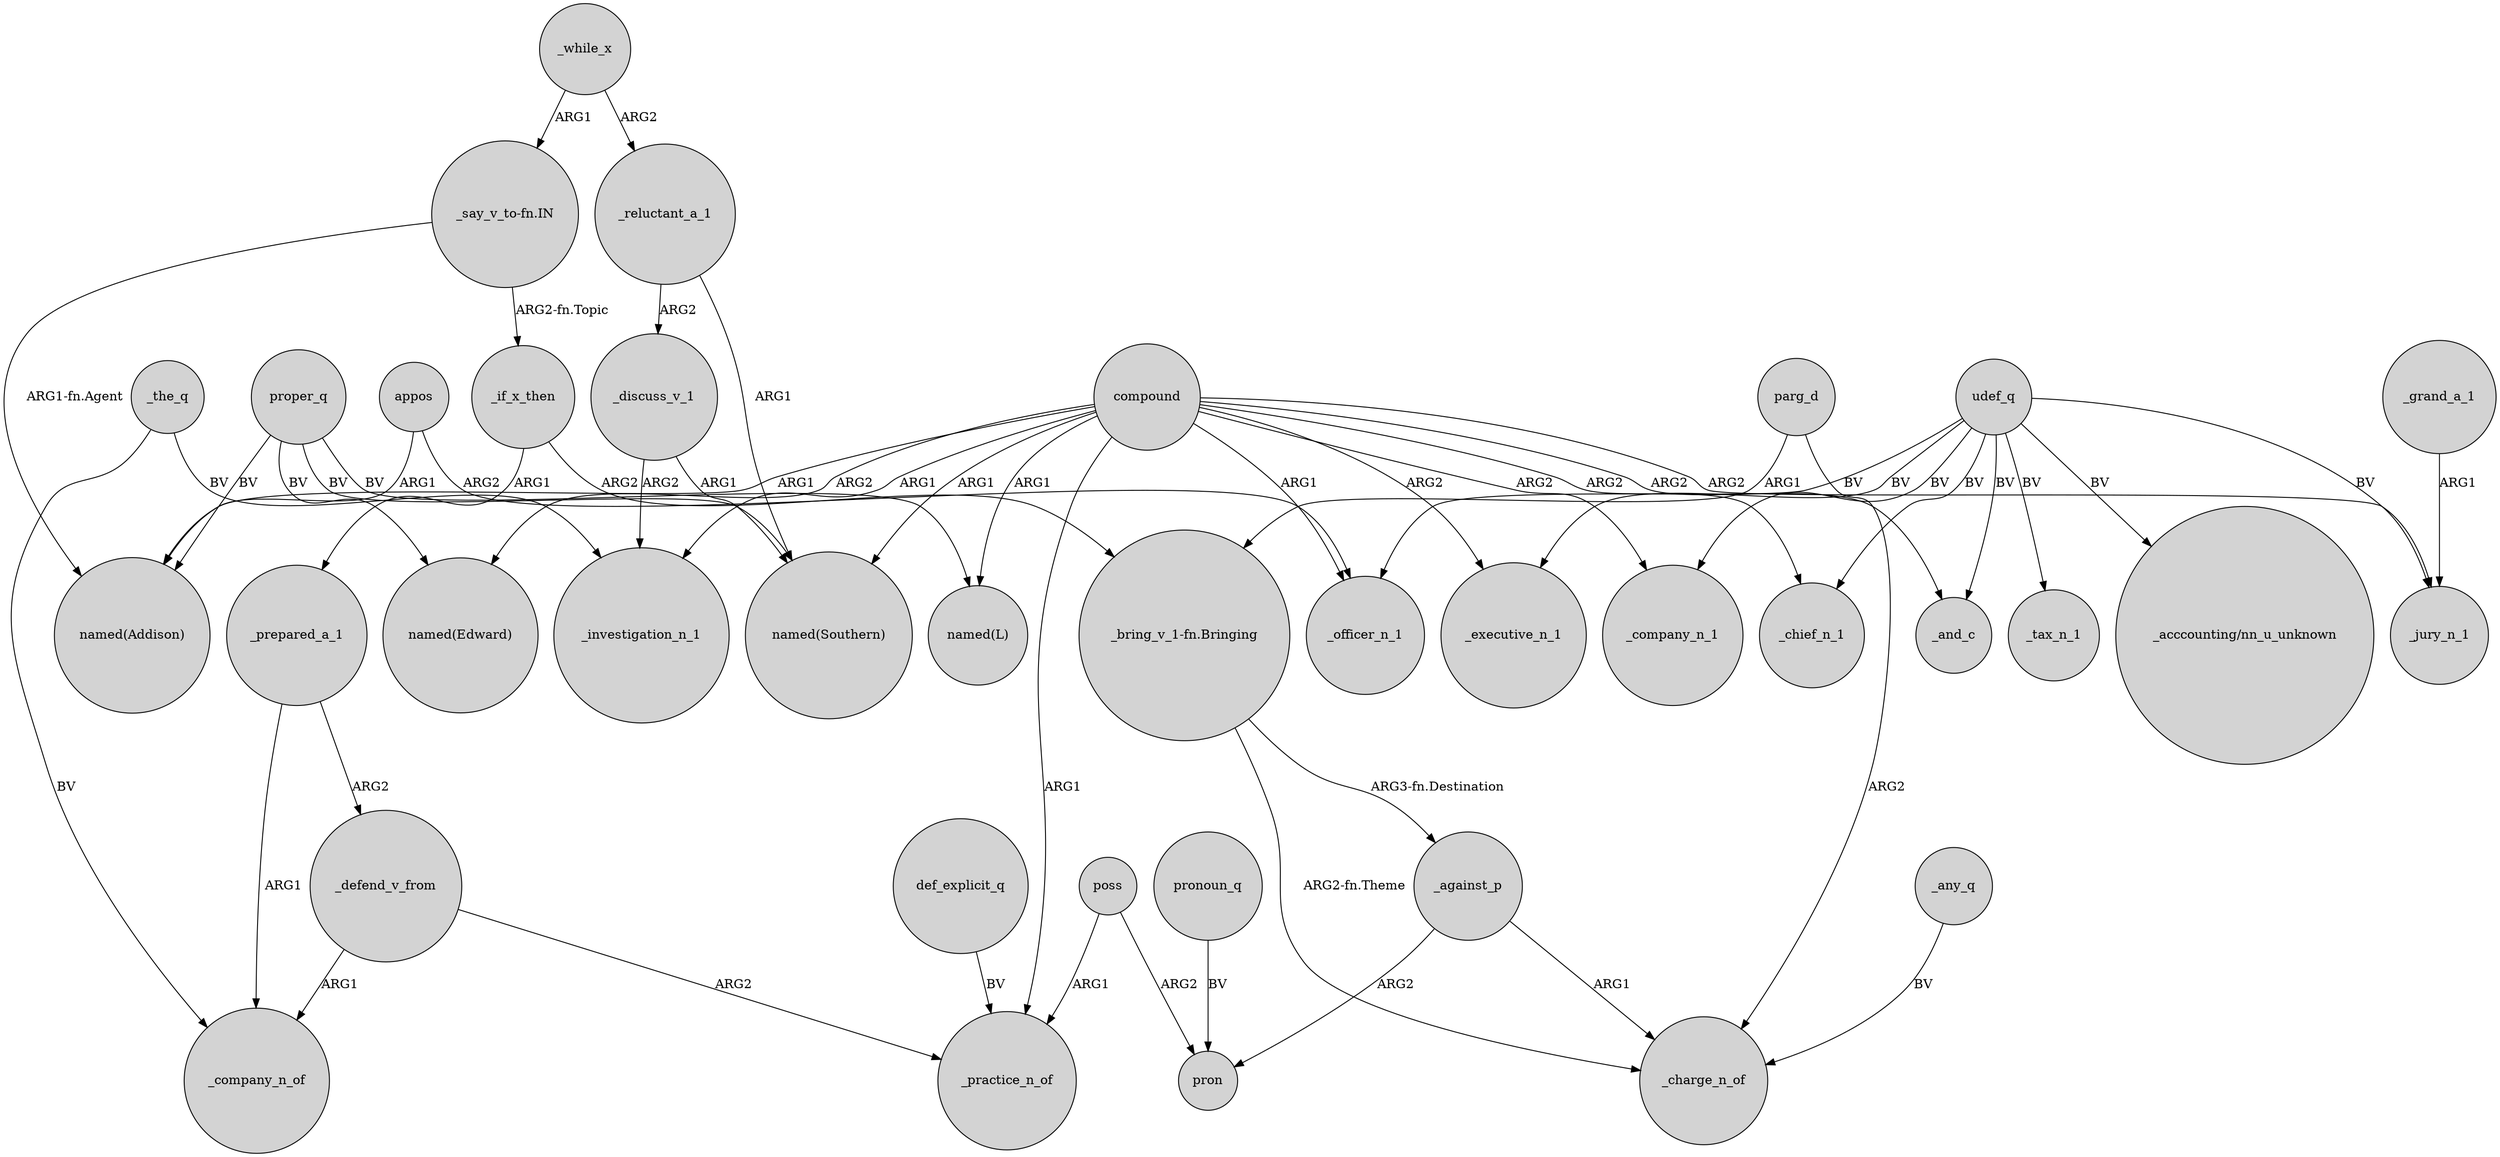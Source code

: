 digraph {
	node [shape=circle style=filled]
	compound -> "named(Addison)" [label=ARG1]
	"_say_v_to-fn.IN" -> _if_x_then [label="ARG2-fn.Topic"]
	proper_q -> "named(Addison)" [label=BV]
	proper_q -> "named(L)" [label=BV]
	compound -> _investigation_n_1 [label=ARG1]
	poss -> pron [label=ARG2]
	_reluctant_a_1 -> _discuss_v_1 [label=ARG2]
	udef_q -> _executive_n_1 [label=BV]
	_reluctant_a_1 -> "named(Southern)" [label=ARG1]
	_the_q -> _investigation_n_1 [label=BV]
	_against_p -> pron [label=ARG2]
	compound -> _company_n_1 [label=ARG2]
	compound -> _practice_n_of [label=ARG1]
	def_explicit_q -> _practice_n_of [label=BV]
	compound -> "named(L)" [label=ARG1]
	"_say_v_to-fn.IN" -> "named(Addison)" [label="ARG1-fn.Agent"]
	_discuss_v_1 -> "named(Southern)" [label=ARG1]
	_the_q -> _company_n_of [label=BV]
	compound -> _chief_n_1 [label=ARG2]
	poss -> _practice_n_of [label=ARG1]
	compound -> "named(Southern)" [label=ARG1]
	_grand_a_1 -> _jury_n_1 [label=ARG1]
	compound -> _officer_n_1 [label=ARG1]
	_against_p -> _charge_n_of [label=ARG1]
	_defend_v_from -> _company_n_of [label=ARG1]
	pronoun_q -> pron [label=BV]
	appos -> _officer_n_1 [label=ARG2]
	proper_q -> "named(Southern)" [label=BV]
	compound -> "named(Edward)" [label=ARG2]
	compound -> _jury_n_1 [label=ARG2]
	_defend_v_from -> _practice_n_of [label=ARG2]
	compound -> _and_c [label=ARG2]
	udef_q -> _tax_n_1 [label=BV]
	"_bring_v_1-fn.Bringing" -> _against_p [label="ARG3-fn.Destination"]
	udef_q -> _chief_n_1 [label=BV]
	parg_d -> "_bring_v_1-fn.Bringing" [label=ARG1]
	_while_x -> _reluctant_a_1 [label=ARG2]
	udef_q -> _officer_n_1 [label=BV]
	_prepared_a_1 -> _company_n_of [label=ARG1]
	udef_q -> "_acccounting/nn_u_unknown" [label=BV]
	_while_x -> "_say_v_to-fn.IN" [label=ARG1]
	_prepared_a_1 -> _defend_v_from [label=ARG2]
	_any_q -> _charge_n_of [label=BV]
	_discuss_v_1 -> _investigation_n_1 [label=ARG2]
	"_bring_v_1-fn.Bringing" -> _charge_n_of [label="ARG2-fn.Theme"]
	appos -> "named(Addison)" [label=ARG1]
	udef_q -> _jury_n_1 [label=BV]
	proper_q -> "named(Edward)" [label=BV]
	compound -> _executive_n_1 [label=ARG2]
	udef_q -> _and_c [label=BV]
	_if_x_then -> _prepared_a_1 [label=ARG1]
	udef_q -> _company_n_1 [label=BV]
	parg_d -> _charge_n_of [label=ARG2]
	_if_x_then -> "_bring_v_1-fn.Bringing" [label=ARG2]
}
